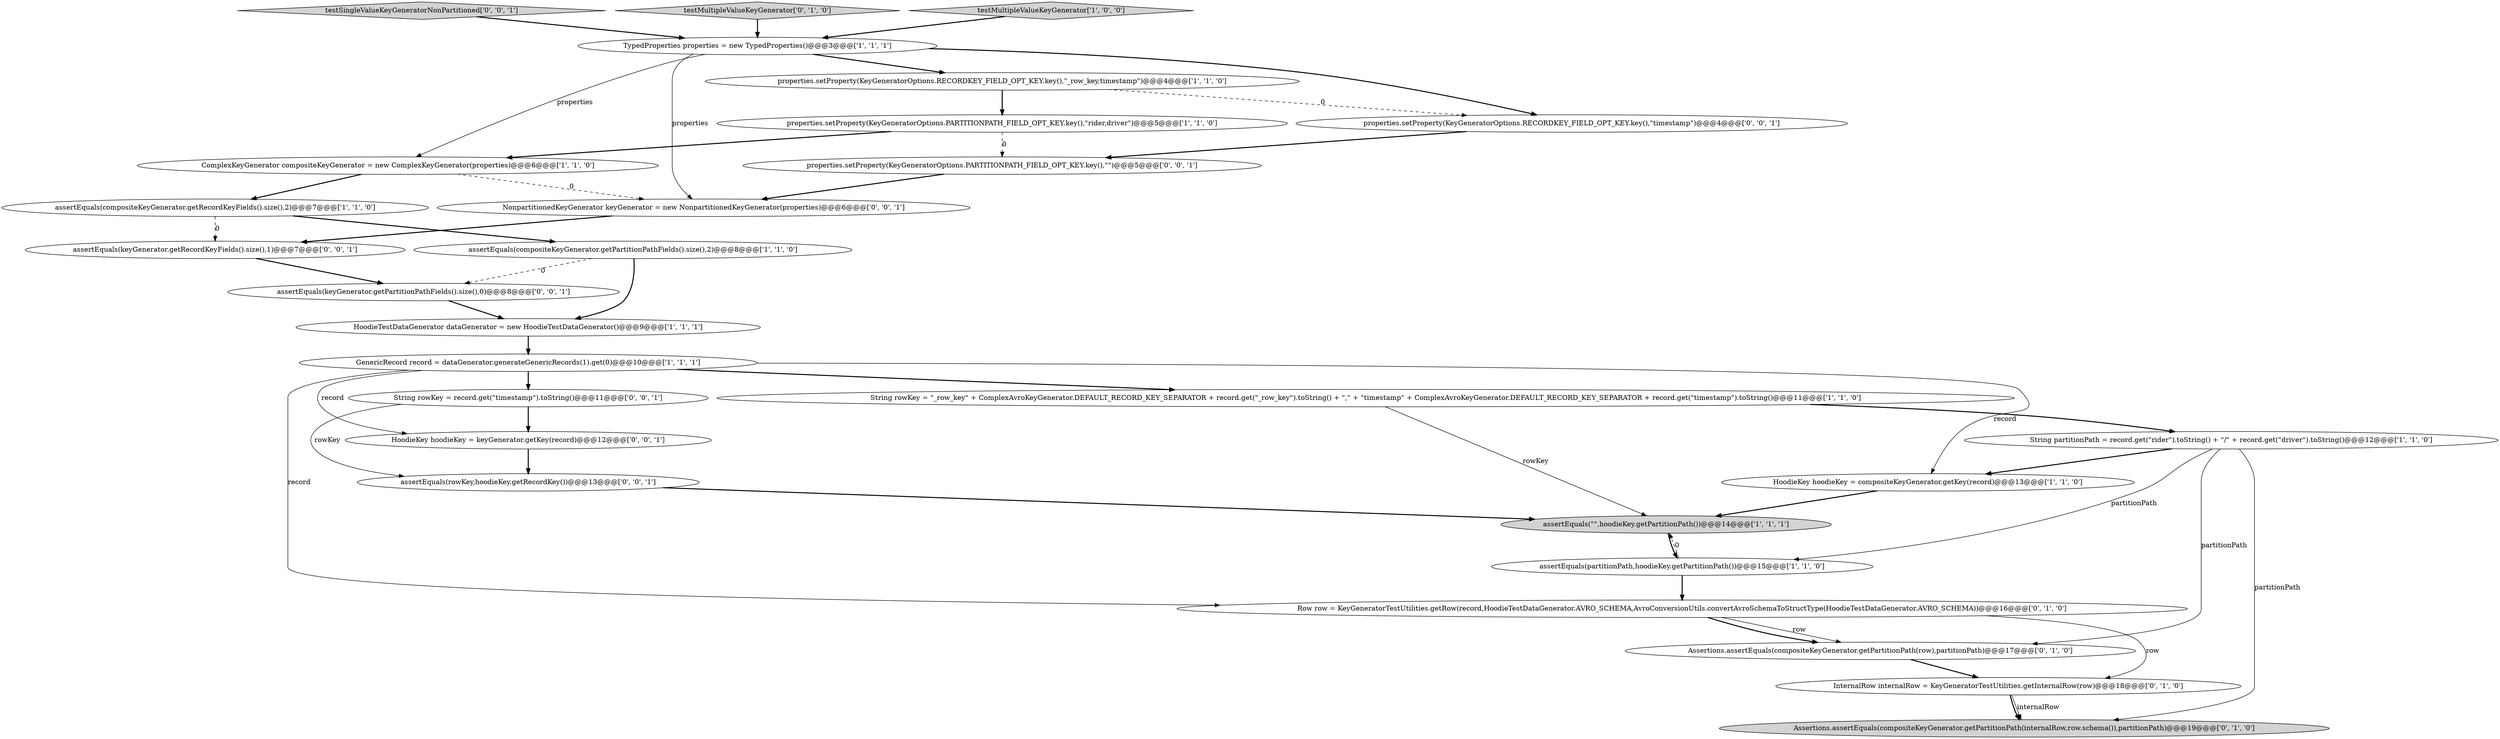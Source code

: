 digraph {
6 [style = filled, label = "properties.setProperty(KeyGeneratorOptions.RECORDKEY_FIELD_OPT_KEY.key(),\"_row_key,timestamp\")@@@4@@@['1', '1', '0']", fillcolor = white, shape = ellipse image = "AAA0AAABBB1BBB"];
27 [style = filled, label = "assertEquals(keyGenerator.getRecordKeyFields().size(),1)@@@7@@@['0', '0', '1']", fillcolor = white, shape = ellipse image = "AAA0AAABBB3BBB"];
14 [style = filled, label = "Assertions.assertEquals(compositeKeyGenerator.getPartitionPath(row),partitionPath)@@@17@@@['0', '1', '0']", fillcolor = white, shape = ellipse image = "AAA1AAABBB2BBB"];
1 [style = filled, label = "ComplexKeyGenerator compositeKeyGenerator = new ComplexKeyGenerator(properties)@@@6@@@['1', '1', '0']", fillcolor = white, shape = ellipse image = "AAA0AAABBB1BBB"];
24 [style = filled, label = "assertEquals(keyGenerator.getPartitionPathFields().size(),0)@@@8@@@['0', '0', '1']", fillcolor = white, shape = ellipse image = "AAA0AAABBB3BBB"];
22 [style = filled, label = "testSingleValueKeyGeneratorNonPartitioned['0', '0', '1']", fillcolor = lightgray, shape = diamond image = "AAA0AAABBB3BBB"];
4 [style = filled, label = "TypedProperties properties = new TypedProperties()@@@3@@@['1', '1', '1']", fillcolor = white, shape = ellipse image = "AAA0AAABBB1BBB"];
0 [style = filled, label = "properties.setProperty(KeyGeneratorOptions.PARTITIONPATH_FIELD_OPT_KEY.key(),\"rider,driver\")@@@5@@@['1', '1', '0']", fillcolor = white, shape = ellipse image = "AAA0AAABBB1BBB"];
21 [style = filled, label = "NonpartitionedKeyGenerator keyGenerator = new NonpartitionedKeyGenerator(properties)@@@6@@@['0', '0', '1']", fillcolor = white, shape = ellipse image = "AAA0AAABBB3BBB"];
2 [style = filled, label = "assertEquals(partitionPath,hoodieKey.getPartitionPath())@@@15@@@['1', '1', '0']", fillcolor = white, shape = ellipse image = "AAA0AAABBB1BBB"];
5 [style = filled, label = "assertEquals(compositeKeyGenerator.getRecordKeyFields().size(),2)@@@7@@@['1', '1', '0']", fillcolor = white, shape = ellipse image = "AAA0AAABBB1BBB"];
19 [style = filled, label = "properties.setProperty(KeyGeneratorOptions.RECORDKEY_FIELD_OPT_KEY.key(),\"timestamp\")@@@4@@@['0', '0', '1']", fillcolor = white, shape = ellipse image = "AAA0AAABBB3BBB"];
17 [style = filled, label = "Assertions.assertEquals(compositeKeyGenerator.getPartitionPath(internalRow,row.schema()),partitionPath)@@@19@@@['0', '1', '0']", fillcolor = lightgray, shape = ellipse image = "AAA1AAABBB2BBB"];
9 [style = filled, label = "assertEquals(compositeKeyGenerator.getPartitionPathFields().size(),2)@@@8@@@['1', '1', '0']", fillcolor = white, shape = ellipse image = "AAA0AAABBB1BBB"];
10 [style = filled, label = "assertEquals(\"\",hoodieKey.getPartitionPath())@@@14@@@['1', '1', '1']", fillcolor = lightgray, shape = ellipse image = "AAA0AAABBB1BBB"];
7 [style = filled, label = "GenericRecord record = dataGenerator.generateGenericRecords(1).get(0)@@@10@@@['1', '1', '1']", fillcolor = white, shape = ellipse image = "AAA0AAABBB1BBB"];
15 [style = filled, label = "testMultipleValueKeyGenerator['0', '1', '0']", fillcolor = lightgray, shape = diamond image = "AAA0AAABBB2BBB"];
8 [style = filled, label = "String rowKey = \"_row_key\" + ComplexAvroKeyGenerator.DEFAULT_RECORD_KEY_SEPARATOR + record.get(\"_row_key\").toString() + \",\" + \"timestamp\" + ComplexAvroKeyGenerator.DEFAULT_RECORD_KEY_SEPARATOR + record.get(\"timestamp\").toString()@@@11@@@['1', '1', '0']", fillcolor = white, shape = ellipse image = "AAA0AAABBB1BBB"];
26 [style = filled, label = "HoodieKey hoodieKey = keyGenerator.getKey(record)@@@12@@@['0', '0', '1']", fillcolor = white, shape = ellipse image = "AAA0AAABBB3BBB"];
13 [style = filled, label = "HoodieKey hoodieKey = compositeKeyGenerator.getKey(record)@@@13@@@['1', '1', '0']", fillcolor = white, shape = ellipse image = "AAA0AAABBB1BBB"];
16 [style = filled, label = "Row row = KeyGeneratorTestUtilities.getRow(record,HoodieTestDataGenerator.AVRO_SCHEMA,AvroConversionUtils.convertAvroSchemaToStructType(HoodieTestDataGenerator.AVRO_SCHEMA))@@@16@@@['0', '1', '0']", fillcolor = white, shape = ellipse image = "AAA1AAABBB2BBB"];
20 [style = filled, label = "String rowKey = record.get(\"timestamp\").toString()@@@11@@@['0', '0', '1']", fillcolor = white, shape = ellipse image = "AAA0AAABBB3BBB"];
3 [style = filled, label = "String partitionPath = record.get(\"rider\").toString() + \"/\" + record.get(\"driver\").toString()@@@12@@@['1', '1', '0']", fillcolor = white, shape = ellipse image = "AAA0AAABBB1BBB"];
25 [style = filled, label = "assertEquals(rowKey,hoodieKey.getRecordKey())@@@13@@@['0', '0', '1']", fillcolor = white, shape = ellipse image = "AAA0AAABBB3BBB"];
12 [style = filled, label = "HoodieTestDataGenerator dataGenerator = new HoodieTestDataGenerator()@@@9@@@['1', '1', '1']", fillcolor = white, shape = ellipse image = "AAA0AAABBB1BBB"];
23 [style = filled, label = "properties.setProperty(KeyGeneratorOptions.PARTITIONPATH_FIELD_OPT_KEY.key(),\"\")@@@5@@@['0', '0', '1']", fillcolor = white, shape = ellipse image = "AAA0AAABBB3BBB"];
18 [style = filled, label = "InternalRow internalRow = KeyGeneratorTestUtilities.getInternalRow(row)@@@18@@@['0', '1', '0']", fillcolor = white, shape = ellipse image = "AAA1AAABBB2BBB"];
11 [style = filled, label = "testMultipleValueKeyGenerator['1', '0', '0']", fillcolor = lightgray, shape = diamond image = "AAA0AAABBB1BBB"];
12->7 [style = bold, label=""];
4->6 [style = bold, label=""];
11->4 [style = bold, label=""];
3->14 [style = solid, label="partitionPath"];
7->8 [style = bold, label=""];
18->17 [style = solid, label="internalRow"];
10->2 [style = bold, label=""];
14->18 [style = bold, label=""];
7->13 [style = solid, label="record"];
4->1 [style = solid, label="properties"];
8->10 [style = solid, label="rowKey"];
25->10 [style = bold, label=""];
6->0 [style = bold, label=""];
15->4 [style = bold, label=""];
2->10 [style = dashed, label="0"];
1->21 [style = dashed, label="0"];
16->14 [style = solid, label="row"];
5->27 [style = dashed, label="0"];
5->9 [style = bold, label=""];
19->23 [style = bold, label=""];
7->20 [style = bold, label=""];
3->13 [style = bold, label=""];
0->1 [style = bold, label=""];
8->3 [style = bold, label=""];
7->26 [style = solid, label="record"];
23->21 [style = bold, label=""];
26->25 [style = bold, label=""];
27->24 [style = bold, label=""];
0->23 [style = dashed, label="0"];
4->19 [style = bold, label=""];
7->16 [style = solid, label="record"];
3->17 [style = solid, label="partitionPath"];
4->21 [style = solid, label="properties"];
16->14 [style = bold, label=""];
16->18 [style = solid, label="row"];
22->4 [style = bold, label=""];
3->2 [style = solid, label="partitionPath"];
20->25 [style = solid, label="rowKey"];
21->27 [style = bold, label=""];
2->16 [style = bold, label=""];
18->17 [style = bold, label=""];
24->12 [style = bold, label=""];
6->19 [style = dashed, label="0"];
13->10 [style = bold, label=""];
20->26 [style = bold, label=""];
9->24 [style = dashed, label="0"];
9->12 [style = bold, label=""];
1->5 [style = bold, label=""];
}
